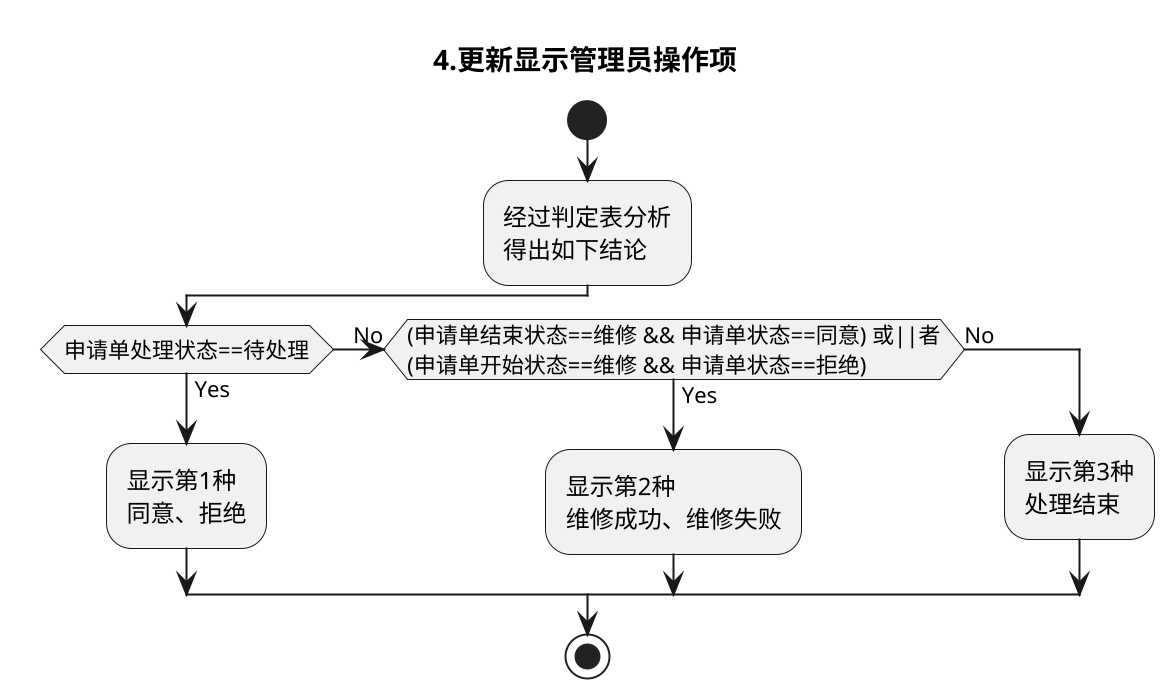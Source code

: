 @startuml
scale 2
title 4.更新显示管理员操作项
start
:经过判定表分析
得出如下结论;
if (申请单处理状态==待处理) then (Yes)
:显示第1种
同意、拒绝;
(No) elseif ((申请单结束状态==维修 && 申请单状态==同意) 或||者
(申请单开始状态==维修 && 申请单状态==拒绝)) then (Yes)
:显示第2种
维修成功、维修失败;
else (No)
:显示第3种
处理结束;
endif
stop
@enduml